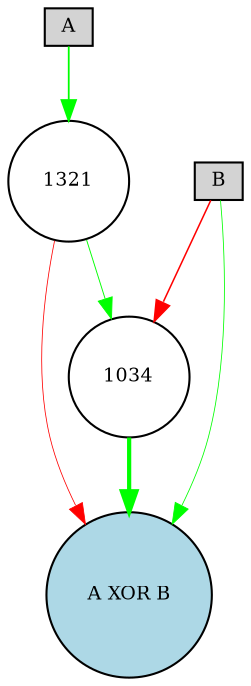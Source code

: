 digraph {
	node [fontsize=9 height=0.2 shape=circle width=0.2]
	A [fillcolor=lightgray shape=box style=filled]
	B [fillcolor=lightgray shape=box style=filled]
	"A XOR B" [fillcolor=lightblue style=filled]
	1321 [fillcolor=white style=filled]
	1034 [fillcolor=white style=filled]
	B -> "A XOR B" [color=green penwidth=0.3921243289237707 style=solid]
	1034 -> "A XOR B" [color=green penwidth=2.0203539410035285 style=solid]
	B -> 1034 [color=red penwidth=0.7317863839677504 style=solid]
	A -> 1321 [color=green penwidth=0.8526415321966484 style=solid]
	1321 -> 1034 [color=green penwidth=0.44521923458104196 style=solid]
	1321 -> "A XOR B" [color=red penwidth=0.382466500911973 style=solid]
}
